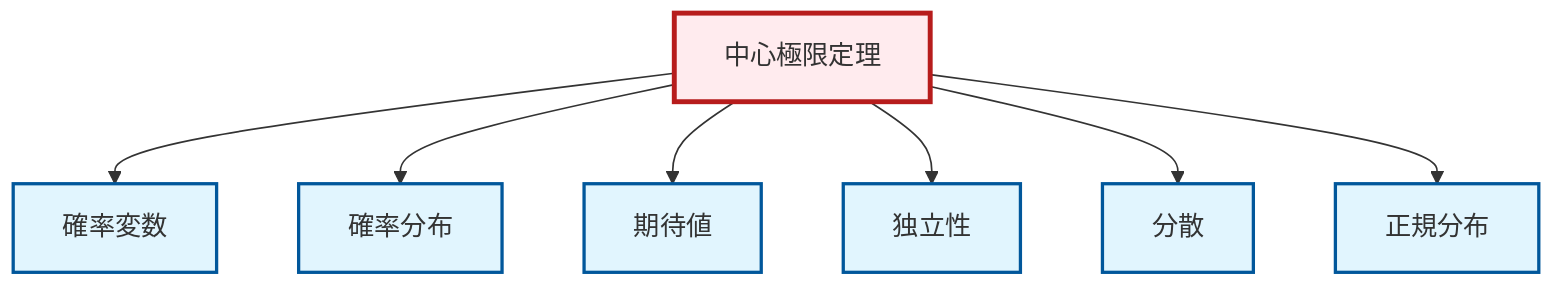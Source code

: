 graph TD
    classDef definition fill:#e1f5fe,stroke:#01579b,stroke-width:2px
    classDef theorem fill:#f3e5f5,stroke:#4a148c,stroke-width:2px
    classDef axiom fill:#fff3e0,stroke:#e65100,stroke-width:2px
    classDef example fill:#e8f5e9,stroke:#1b5e20,stroke-width:2px
    classDef current fill:#ffebee,stroke:#b71c1c,stroke-width:3px
    def-variance["分散"]:::definition
    thm-central-limit["中心極限定理"]:::theorem
    def-probability-distribution["確率分布"]:::definition
    def-random-variable["確率変数"]:::definition
    def-independence["独立性"]:::definition
    def-normal-distribution["正規分布"]:::definition
    def-expectation["期待値"]:::definition
    thm-central-limit --> def-random-variable
    thm-central-limit --> def-probability-distribution
    thm-central-limit --> def-expectation
    thm-central-limit --> def-independence
    thm-central-limit --> def-variance
    thm-central-limit --> def-normal-distribution
    class thm-central-limit current